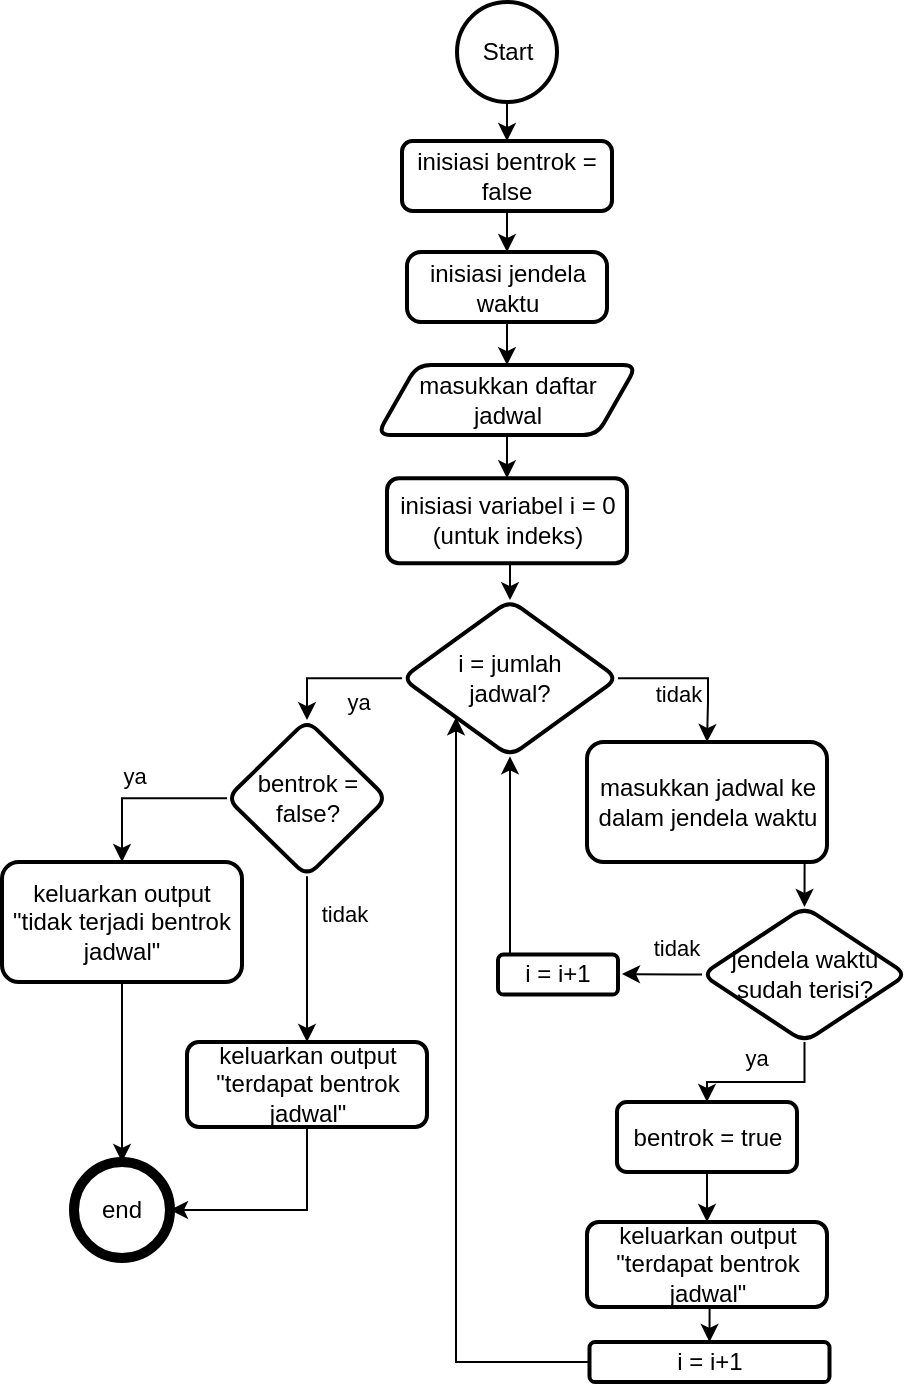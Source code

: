 <mxfile version="24.4.13" type="device">
  <diagram name="Page-1" id="aDQcd44HCAs7w3r22OpL">
    <mxGraphModel dx="1839" dy="532" grid="1" gridSize="10" guides="1" tooltips="1" connect="1" arrows="1" fold="1" page="1" pageScale="1" pageWidth="850" pageHeight="1100" math="0" shadow="0">
      <root>
        <mxCell id="0" />
        <mxCell id="1" parent="0" />
        <mxCell id="WOV59IcisWpvU1us833Z-43" value="" style="edgeStyle=orthogonalEdgeStyle;rounded=0;orthogonalLoop=1;jettySize=auto;html=1;" parent="1" source="WOV59IcisWpvU1us833Z-1" target="WOV59IcisWpvU1us833Z-42" edge="1">
          <mxGeometry relative="1" as="geometry" />
        </mxCell>
        <mxCell id="WOV59IcisWpvU1us833Z-1" value="Start" style="strokeWidth=2;html=1;shape=mxgraph.flowchart.start_2;whiteSpace=wrap;" parent="1" vertex="1">
          <mxGeometry x="67.5" y="20" width="50" height="50" as="geometry" />
        </mxCell>
        <mxCell id="WOV59IcisWpvU1us833Z-5" value="" style="edgeStyle=orthogonalEdgeStyle;rounded=0;orthogonalLoop=1;jettySize=auto;html=1;" parent="1" source="WOV59IcisWpvU1us833Z-2" target="WOV59IcisWpvU1us833Z-4" edge="1">
          <mxGeometry relative="1" as="geometry" />
        </mxCell>
        <mxCell id="WOV59IcisWpvU1us833Z-2" value="inisiasi jendela waktu" style="rounded=1;whiteSpace=wrap;html=1;absoluteArcSize=1;arcSize=14;strokeWidth=2;" parent="1" vertex="1">
          <mxGeometry x="42.5" y="145" width="100" height="35" as="geometry" />
        </mxCell>
        <mxCell id="WOV59IcisWpvU1us833Z-70" value="" style="edgeStyle=orthogonalEdgeStyle;rounded=0;orthogonalLoop=1;jettySize=auto;html=1;" parent="1" source="WOV59IcisWpvU1us833Z-4" target="WOV59IcisWpvU1us833Z-6" edge="1">
          <mxGeometry relative="1" as="geometry" />
        </mxCell>
        <mxCell id="WOV59IcisWpvU1us833Z-4" value="masukkan daftar &lt;br&gt;jadwal" style="shape=parallelogram;perimeter=parallelogramPerimeter;whiteSpace=wrap;html=1;fixedSize=1;rounded=1;arcSize=14;strokeWidth=2;" parent="1" vertex="1">
          <mxGeometry x="27.5" y="201.56" width="130" height="35" as="geometry" />
        </mxCell>
        <mxCell id="4UMJVjOZPKRqkGtR8fpc-1" style="edgeStyle=orthogonalEdgeStyle;rounded=0;orthogonalLoop=1;jettySize=auto;html=1;exitX=0.5;exitY=1;exitDx=0;exitDy=0;entryX=0.5;entryY=0;entryDx=0;entryDy=0;" parent="1" source="WOV59IcisWpvU1us833Z-6" target="WOV59IcisWpvU1us833Z-36" edge="1">
          <mxGeometry relative="1" as="geometry" />
        </mxCell>
        <mxCell id="WOV59IcisWpvU1us833Z-6" value="inisiasi variabel i = 0&lt;br&gt;(untuk indeks)" style="whiteSpace=wrap;html=1;rounded=1;arcSize=14;strokeWidth=2;" parent="1" vertex="1">
          <mxGeometry x="32.5" y="258.12" width="120" height="42.5" as="geometry" />
        </mxCell>
        <mxCell id="WOV59IcisWpvU1us833Z-39" value="" style="edgeStyle=orthogonalEdgeStyle;rounded=0;orthogonalLoop=1;jettySize=auto;html=1;entryX=0.5;entryY=0;entryDx=0;entryDy=0;" parent="1" source="WOV59IcisWpvU1us833Z-36" target="WOV59IcisWpvU1us833Z-38" edge="1">
          <mxGeometry relative="1" as="geometry">
            <Array as="points">
              <mxPoint x="193" y="358" />
              <mxPoint x="193" y="370" />
            </Array>
          </mxGeometry>
        </mxCell>
        <mxCell id="WOV59IcisWpvU1us833Z-40" value="tidak" style="edgeLabel;html=1;align=center;verticalAlign=middle;resizable=0;points=[];" parent="WOV59IcisWpvU1us833Z-39" vertex="1" connectable="0">
          <mxGeometry x="-0.279" y="1" relative="1" as="geometry">
            <mxPoint x="2" y="9" as="offset" />
          </mxGeometry>
        </mxCell>
        <mxCell id="WOV59IcisWpvU1us833Z-57" value="" style="edgeStyle=orthogonalEdgeStyle;rounded=0;orthogonalLoop=1;jettySize=auto;html=1;entryX=0.5;entryY=0;entryDx=0;entryDy=0;" parent="1" source="WOV59IcisWpvU1us833Z-36" target="WOV59IcisWpvU1us833Z-56" edge="1">
          <mxGeometry relative="1" as="geometry" />
        </mxCell>
        <mxCell id="WOV59IcisWpvU1us833Z-68" value="ya" style="edgeLabel;html=1;align=center;verticalAlign=middle;resizable=0;points=[];" parent="WOV59IcisWpvU1us833Z-57" vertex="1" connectable="0">
          <mxGeometry x="-0.422" y="4" relative="1" as="geometry">
            <mxPoint x="-2" y="8" as="offset" />
          </mxGeometry>
        </mxCell>
        <mxCell id="WOV59IcisWpvU1us833Z-36" value="i = jumlah&lt;br&gt;jadwal?" style="rhombus;whiteSpace=wrap;html=1;rounded=1;arcSize=14;strokeWidth=2;" parent="1" vertex="1">
          <mxGeometry x="40" y="319.06" width="108" height="78.12" as="geometry" />
        </mxCell>
        <mxCell id="WOV59IcisWpvU1us833Z-77" style="edgeStyle=orthogonalEdgeStyle;rounded=0;orthogonalLoop=1;jettySize=auto;html=1;exitX=0.888;exitY=1;exitDx=0;exitDy=0;entryX=0.5;entryY=0;entryDx=0;entryDy=0;exitPerimeter=0;" parent="1" source="WOV59IcisWpvU1us833Z-38" target="WOV59IcisWpvU1us833Z-45" edge="1">
          <mxGeometry relative="1" as="geometry" />
        </mxCell>
        <mxCell id="WOV59IcisWpvU1us833Z-38" value="masukkan jadwal ke&lt;br&gt;dalam jendela waktu" style="whiteSpace=wrap;html=1;rounded=1;arcSize=14;strokeWidth=2;" parent="1" vertex="1">
          <mxGeometry x="132.5" y="390.005" width="120" height="60" as="geometry" />
        </mxCell>
        <mxCell id="WOV59IcisWpvU1us833Z-44" value="" style="edgeStyle=orthogonalEdgeStyle;rounded=0;orthogonalLoop=1;jettySize=auto;html=1;" parent="1" source="WOV59IcisWpvU1us833Z-42" target="WOV59IcisWpvU1us833Z-2" edge="1">
          <mxGeometry relative="1" as="geometry" />
        </mxCell>
        <mxCell id="WOV59IcisWpvU1us833Z-42" value="inisiasi bentrok = false" style="rounded=1;whiteSpace=wrap;html=1;strokeWidth=2;" parent="1" vertex="1">
          <mxGeometry x="40" y="89.5" width="105" height="35" as="geometry" />
        </mxCell>
        <mxCell id="WOV59IcisWpvU1us833Z-48" value="" style="edgeStyle=orthogonalEdgeStyle;rounded=0;orthogonalLoop=1;jettySize=auto;html=1;" parent="1" source="WOV59IcisWpvU1us833Z-45" target="WOV59IcisWpvU1us833Z-47" edge="1">
          <mxGeometry relative="1" as="geometry" />
        </mxCell>
        <mxCell id="WOV59IcisWpvU1us833Z-61" value="ya" style="edgeLabel;html=1;align=center;verticalAlign=middle;resizable=0;points=[];" parent="WOV59IcisWpvU1us833Z-48" vertex="1" connectable="0">
          <mxGeometry x="-0.149" y="-1" relative="1" as="geometry">
            <mxPoint x="-11" y="-11" as="offset" />
          </mxGeometry>
        </mxCell>
        <mxCell id="WOV59IcisWpvU1us833Z-71" style="edgeStyle=orthogonalEdgeStyle;rounded=0;orthogonalLoop=1;jettySize=auto;html=1;exitX=0;exitY=0.5;exitDx=0;exitDy=0;" parent="1" source="WOV59IcisWpvU1us833Z-45" edge="1">
          <mxGeometry relative="1" as="geometry">
            <Array as="points">
              <mxPoint x="180" y="506" />
              <mxPoint x="148" y="506" />
            </Array>
            <mxPoint x="150" y="506" as="targetPoint" />
          </mxGeometry>
        </mxCell>
        <mxCell id="WOV59IcisWpvU1us833Z-74" value="tidak" style="edgeLabel;html=1;align=center;verticalAlign=middle;resizable=0;points=[];" parent="WOV59IcisWpvU1us833Z-71" vertex="1" connectable="0">
          <mxGeometry x="-0.556" y="2" relative="1" as="geometry">
            <mxPoint x="-4" y="-16" as="offset" />
          </mxGeometry>
        </mxCell>
        <mxCell id="WOV59IcisWpvU1us833Z-45" value="jendela waktu sudah terisi?" style="rhombus;whiteSpace=wrap;html=1;rounded=1;arcSize=14;strokeWidth=2;" parent="1" vertex="1">
          <mxGeometry x="190" y="472.5" width="102.5" height="67.5" as="geometry" />
        </mxCell>
        <mxCell id="WOV59IcisWpvU1us833Z-50" value="" style="edgeStyle=orthogonalEdgeStyle;rounded=0;orthogonalLoop=1;jettySize=auto;html=1;" parent="1" source="WOV59IcisWpvU1us833Z-47" target="WOV59IcisWpvU1us833Z-49" edge="1">
          <mxGeometry relative="1" as="geometry" />
        </mxCell>
        <mxCell id="WOV59IcisWpvU1us833Z-47" value="bentrok = true" style="whiteSpace=wrap;html=1;rounded=1;arcSize=14;strokeWidth=2;" parent="1" vertex="1">
          <mxGeometry x="147.5" y="570" width="90" height="35" as="geometry" />
        </mxCell>
        <mxCell id="WOV59IcisWpvU1us833Z-72" style="edgeStyle=orthogonalEdgeStyle;rounded=0;orthogonalLoop=1;jettySize=auto;html=1;exitX=0;exitY=0.5;exitDx=0;exitDy=0;entryX=0;entryY=1;entryDx=0;entryDy=0;" parent="1" source="Bhj4Nz4YMnT-7IlATpHs-1" target="WOV59IcisWpvU1us833Z-36" edge="1">
          <mxGeometry relative="1" as="geometry" />
        </mxCell>
        <mxCell id="Bhj4Nz4YMnT-7IlATpHs-2" style="edgeStyle=orthogonalEdgeStyle;rounded=0;orthogonalLoop=1;jettySize=auto;html=1;exitX=0.5;exitY=1;exitDx=0;exitDy=0;entryX=0.5;entryY=0;entryDx=0;entryDy=0;" edge="1" parent="1" source="WOV59IcisWpvU1us833Z-49" target="Bhj4Nz4YMnT-7IlATpHs-1">
          <mxGeometry relative="1" as="geometry" />
        </mxCell>
        <mxCell id="WOV59IcisWpvU1us833Z-49" value="keluarkan output&lt;br&gt;&quot;terdapat bentrok jadwal&quot;" style="whiteSpace=wrap;html=1;rounded=1;arcSize=14;strokeWidth=2;" parent="1" vertex="1">
          <mxGeometry x="132.5" y="630" width="120" height="42.5" as="geometry" />
        </mxCell>
        <mxCell id="WOV59IcisWpvU1us833Z-59" value="" style="edgeStyle=orthogonalEdgeStyle;rounded=0;orthogonalLoop=1;jettySize=auto;html=1;exitX=0;exitY=0.5;exitDx=0;exitDy=0;" parent="1" source="WOV59IcisWpvU1us833Z-56" target="WOV59IcisWpvU1us833Z-58" edge="1">
          <mxGeometry relative="1" as="geometry" />
        </mxCell>
        <mxCell id="WOV59IcisWpvU1us833Z-60" value="ya" style="edgeLabel;html=1;align=center;verticalAlign=middle;resizable=0;points=[];" parent="WOV59IcisWpvU1us833Z-59" vertex="1" connectable="0">
          <mxGeometry x="0.067" y="-1" relative="1" as="geometry">
            <mxPoint x="-2" y="-10" as="offset" />
          </mxGeometry>
        </mxCell>
        <mxCell id="WOV59IcisWpvU1us833Z-75" style="edgeStyle=orthogonalEdgeStyle;rounded=0;orthogonalLoop=1;jettySize=auto;html=1;exitX=0.5;exitY=1;exitDx=0;exitDy=0;entryX=0.5;entryY=0;entryDx=0;entryDy=0;" parent="1" source="WOV59IcisWpvU1us833Z-56" target="Bhj4Nz4YMnT-7IlATpHs-4" edge="1">
          <mxGeometry relative="1" as="geometry" />
        </mxCell>
        <mxCell id="WOV59IcisWpvU1us833Z-76" value="tidak" style="edgeLabel;html=1;align=center;verticalAlign=middle;resizable=0;points=[];" parent="WOV59IcisWpvU1us833Z-75" vertex="1" connectable="0">
          <mxGeometry x="-0.536" y="-3" relative="1" as="geometry">
            <mxPoint x="21" as="offset" />
          </mxGeometry>
        </mxCell>
        <mxCell id="WOV59IcisWpvU1us833Z-56" value="bentrok = false?" style="rhombus;whiteSpace=wrap;html=1;rounded=1;arcSize=14;strokeWidth=2;" parent="1" vertex="1">
          <mxGeometry x="-47.5" y="379.06" width="80" height="78.12" as="geometry" />
        </mxCell>
        <mxCell id="WOV59IcisWpvU1us833Z-73" value="" style="edgeStyle=orthogonalEdgeStyle;rounded=0;orthogonalLoop=1;jettySize=auto;html=1;" parent="1" source="WOV59IcisWpvU1us833Z-58" target="WOV59IcisWpvU1us833Z-65" edge="1">
          <mxGeometry relative="1" as="geometry" />
        </mxCell>
        <mxCell id="WOV59IcisWpvU1us833Z-58" value="keluarkan output&lt;br&gt;&quot;tidak terjadi bentrok jadwal&quot;" style="whiteSpace=wrap;html=1;rounded=1;arcSize=14;strokeWidth=2;" parent="1" vertex="1">
          <mxGeometry x="-160" y="450" width="120" height="60" as="geometry" />
        </mxCell>
        <mxCell id="WOV59IcisWpvU1us833Z-65" value="end" style="shape=ellipse;html=1;dashed=0;whiteSpace=wrap;aspect=fixed;strokeWidth=5;perimeter=ellipsePerimeter;" parent="1" vertex="1">
          <mxGeometry x="-124" y="600" width="48" height="48" as="geometry" />
        </mxCell>
        <mxCell id="Bhj4Nz4YMnT-7IlATpHs-1" value="i = i+1" style="whiteSpace=wrap;html=1;rounded=1;arcSize=14;strokeWidth=2;" vertex="1" parent="1">
          <mxGeometry x="133.75" y="690" width="120" height="20" as="geometry" />
        </mxCell>
        <mxCell id="Bhj4Nz4YMnT-7IlATpHs-5" style="edgeStyle=orthogonalEdgeStyle;rounded=0;orthogonalLoop=1;jettySize=auto;html=1;exitX=0.5;exitY=1;exitDx=0;exitDy=0;entryX=1;entryY=0.5;entryDx=0;entryDy=0;" edge="1" parent="1" source="Bhj4Nz4YMnT-7IlATpHs-4" target="WOV59IcisWpvU1us833Z-65">
          <mxGeometry relative="1" as="geometry" />
        </mxCell>
        <mxCell id="Bhj4Nz4YMnT-7IlATpHs-4" value="keluarkan output&lt;br&gt;&quot;terdapat bentrok jadwal&quot;" style="whiteSpace=wrap;html=1;rounded=1;arcSize=14;strokeWidth=2;" vertex="1" parent="1">
          <mxGeometry x="-67.5" y="540" width="120" height="42.5" as="geometry" />
        </mxCell>
        <mxCell id="Bhj4Nz4YMnT-7IlATpHs-8" style="edgeStyle=orthogonalEdgeStyle;rounded=0;orthogonalLoop=1;jettySize=auto;html=1;exitX=0.25;exitY=0;exitDx=0;exitDy=0;entryX=0.5;entryY=1;entryDx=0;entryDy=0;" edge="1" parent="1" source="Bhj4Nz4YMnT-7IlATpHs-6" target="WOV59IcisWpvU1us833Z-36">
          <mxGeometry relative="1" as="geometry">
            <Array as="points">
              <mxPoint x="94" y="496" />
            </Array>
          </mxGeometry>
        </mxCell>
        <mxCell id="Bhj4Nz4YMnT-7IlATpHs-6" value="i = i+1" style="whiteSpace=wrap;html=1;rounded=1;arcSize=14;strokeWidth=2;" vertex="1" parent="1">
          <mxGeometry x="88" y="496.25" width="60" height="20" as="geometry" />
        </mxCell>
      </root>
    </mxGraphModel>
  </diagram>
</mxfile>
